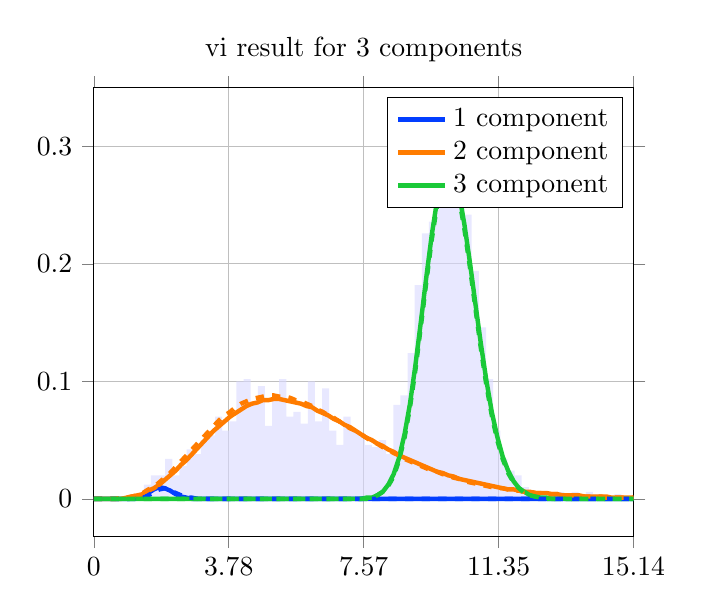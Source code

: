 \begin{tikzpicture}
\begin{axis}[title={vi result for 3 components}, yticklabel style={/pgf/number format/fixed,
            /pgf/number format/precision=3}, grid={major}, yminorgrids={true}, tick align={outside}, xtick={0.0,3.784,7.569,11.353,15.137}, xmin={0.0}, xmax={15.137}, scaled y ticks={false}]
    \addplot[ybar interval, fill={blue!15}, forget plot, opacity={0.6}, draw={none}, bar width={5.0e-6}]
        table[row sep={\\}]
        {
            \\
            1.4  0.012  \\
            1.6  0.02  \\
            1.8  0.02  \\
            2.0  0.034  \\
            2.2  0.02  \\
            2.4  0.028  \\
            2.6  0.042  \\
            2.8  0.038  \\
            3.0  0.05  \\
            3.2  0.054  \\
            3.4  0.07  \\
            3.6  0.058  \\
            3.8  0.066  \\
            4.0  0.1  \\
            4.2  0.102  \\
            4.4  0.08  \\
            4.6  0.096  \\
            4.8  0.062  \\
            5.0  0.088  \\
            5.2  0.102  \\
            5.4  0.07  \\
            5.6  0.074  \\
            5.8  0.064  \\
            6.0  0.1  \\
            6.2  0.066  \\
            6.4  0.094  \\
            6.6  0.058  \\
            6.8  0.046  \\
            7.0  0.07  \\
            7.2  0.058  \\
            7.4  0.056  \\
            7.6  0.046  \\
            7.8  0.044  \\
            8.0  0.05  \\
            8.2  0.038  \\
            8.4  0.08  \\
            8.6  0.088  \\
            8.8  0.124  \\
            9.0  0.182  \\
            9.2  0.226  \\
            9.4  0.236  \\
            9.6  0.262  \\
            9.8  0.318  \\
            10.0  0.254  \\
            10.2  0.274  \\
            10.4  0.242  \\
            10.6  0.194  \\
            10.8  0.146  \\
            11.0  0.102  \\
            11.2  0.058  \\
            11.4  0.034  \\
            11.6  0.024  \\
            11.8  0.02  \\
            12.0  0.01  \\
            12.2  0.004  \\
            12.4  0.006  \\
            12.6  0.002  \\
            12.8  0.004  \\
            13.0  0.006  \\
            13.2  0.002  \\
            13.4  0.006  \\
            13.6  0.002  \\
            13.8  0.006  \\
            14.0  0.004  \\
            14.2  0.0  \\
            14.4  0.0  \\
            14.6  0.004  \\
            14.8  0.002  \\
            15.0  0.002  \\
            15.2  0.0  \\
        }
        ;
    \addplot[style={{ultra thick}}, color={rgb,1:red,0.008;green,0.243;blue,1.0}]
        table[row sep={\\}]
        {
            \\
            0.0  0.0  \\
            0.153  7.243e-29  \\
            0.306  9.211e-19  \\
            0.459  2.041e-13  \\
            0.612  5.094e-10  \\
            0.765  1.088e-7  \\
            0.917  4.909e-6  \\
            1.07  7.573e-5  \\
            1.223  0.001  \\
            1.376  0.002  \\
            1.529  0.005  \\
            1.682  0.008  \\
            1.835  0.01  \\
            1.988  0.009  \\
            2.141  0.007  \\
            2.294  0.004  \\
            2.446  0.002  \\
            2.599  0.001  \\
            2.752  0.0  \\
            2.905  0.0  \\
            3.058  3.499e-5  \\
            3.211  9.759e-6  \\
            3.364  2.496e-6  \\
            3.517  5.902e-7  \\
            3.67  1.298e-7  \\
            3.823  2.673e-8  \\
            3.975  5.177e-9  \\
            4.128  9.479e-10  \\
            4.281  1.647e-10  \\
            4.434  2.726e-11  \\
            4.587  4.312e-12  \\
            4.74  6.538e-13  \\
            4.893  9.527e-14  \\
            5.046  1.338e-14  \\
            5.199  1.814e-15  \\
            5.352  2.379e-16  \\
            5.504  3.025e-17  \\
            5.657  3.735e-18  \\
            5.81  4.486e-19  \\
            5.963  5.246e-20  \\
            6.116  5.984e-21  \\
            6.269  6.665e-22  \\
            6.422  7.258e-23  \\
            6.575  7.734e-24  \\
            6.728  8.073e-25  \\
            6.881  8.263e-26  \\
            7.033  8.299e-27  \\
            7.186  8.187e-28  \\
            7.339  7.939e-29  \\
            7.492  7.572e-30  \\
            7.645  7.108e-31  \\
            7.798  6.571e-32  \\
            7.951  5.987e-33  \\
            8.104  5.379e-34  \\
            8.257  4.767e-35  \\
            8.41  4.17e-36  \\
            8.562  3.602e-37  \\
            8.715  3.074e-38  \\
            8.868  2.592e-39  \\
            9.021  2.162e-40  \\
            9.174  1.783e-41  \\
            9.327  1.455e-42  \\
            9.48  1.176e-43  \\
            9.633  9.404e-45  \\
            9.786  7.45e-46  \\
            9.939  5.848e-47  \\
            10.091  4.549e-48  \\
            10.244  3.508e-49  \\
            10.397  2.682e-50  \\
            10.55  2.034e-51  \\
            10.703  1.53e-52  \\
            10.856  1.142e-53  \\
            11.009  8.459e-55  \\
            11.162  6.221e-56  \\
            11.315  4.542e-57  \\
            11.468  3.293e-58  \\
            11.62  2.372e-59  \\
            11.773  1.697e-60  \\
            11.926  1.206e-61  \\
            12.079  8.522e-63  \\
            12.232  5.984e-64  \\
            12.385  4.177e-65  \\
            12.538  2.898e-66  \\
            12.691  2.0e-67  \\
            12.844  1.372e-68  \\
            12.997  9.367e-70  \\
            13.149  6.359e-71  \\
            13.302  4.295e-72  \\
            13.455  2.887e-73  \\
            13.608  1.93e-74  \\
            13.761  1.285e-75  \\
            13.914  8.511e-77  \\
            14.067  5.612e-78  \\
            14.22  3.684e-79  \\
            14.373  2.408e-80  \\
            14.526  1.567e-81  \\
            14.678  1.015e-82  \\
            14.831  6.551e-84  \\
            14.984  4.21e-85  \\
            15.137  2.695e-86  \\
        }
        ;
    \addlegendentry {1 component}
    \addplot[style={{ultra thick}}, color={rgb,1:red,1.0;green,0.486;blue,0.0}]
        table[row sep={\\}]
        {
            \\
            0.0  0.0  \\
            0.153  2.129e-7  \\
            0.306  6.194e-6  \\
            0.459  4.176e-5  \\
            0.612  0.0  \\
            0.765  0.0  \\
            0.917  0.001  \\
            1.07  0.002  \\
            1.223  0.003  \\
            1.376  0.004  \\
            1.529  0.007  \\
            1.682  0.009  \\
            1.835  0.012  \\
            1.988  0.016  \\
            2.141  0.02  \\
            2.294  0.024  \\
            2.446  0.029  \\
            2.599  0.033  \\
            2.752  0.038  \\
            2.905  0.043  \\
            3.058  0.048  \\
            3.211  0.053  \\
            3.364  0.058  \\
            3.517  0.062  \\
            3.67  0.066  \\
            3.823  0.07  \\
            3.975  0.073  \\
            4.128  0.076  \\
            4.281  0.079  \\
            4.434  0.081  \\
            4.587  0.082  \\
            4.74  0.084  \\
            4.893  0.084  \\
            5.046  0.085  \\
            5.199  0.085  \\
            5.352  0.084  \\
            5.504  0.083  \\
            5.657  0.082  \\
            5.81  0.081  \\
            5.963  0.079  \\
            6.116  0.078  \\
            6.269  0.075  \\
            6.422  0.073  \\
            6.575  0.071  \\
            6.728  0.068  \\
            6.881  0.066  \\
            7.033  0.063  \\
            7.186  0.061  \\
            7.339  0.058  \\
            7.492  0.055  \\
            7.645  0.052  \\
            7.798  0.05  \\
            7.951  0.047  \\
            8.104  0.045  \\
            8.257  0.042  \\
            8.41  0.04  \\
            8.562  0.037  \\
            8.715  0.035  \\
            8.868  0.033  \\
            9.021  0.031  \\
            9.174  0.029  \\
            9.327  0.027  \\
            9.48  0.025  \\
            9.633  0.023  \\
            9.786  0.022  \\
            9.939  0.02  \\
            10.091  0.019  \\
            10.244  0.017  \\
            10.397  0.016  \\
            10.55  0.015  \\
            10.703  0.014  \\
            10.856  0.013  \\
            11.009  0.012  \\
            11.162  0.011  \\
            11.315  0.01  \\
            11.468  0.009  \\
            11.62  0.008  \\
            11.773  0.008  \\
            11.926  0.007  \\
            12.079  0.006  \\
            12.232  0.006  \\
            12.385  0.005  \\
            12.538  0.005  \\
            12.691  0.005  \\
            12.844  0.004  \\
            12.997  0.004  \\
            13.149  0.003  \\
            13.302  0.003  \\
            13.455  0.003  \\
            13.608  0.003  \\
            13.761  0.002  \\
            13.914  0.002  \\
            14.067  0.002  \\
            14.22  0.002  \\
            14.373  0.002  \\
            14.526  0.001  \\
            14.678  0.001  \\
            14.831  0.001  \\
            14.984  0.001  \\
            15.137  0.001  \\
        }
        ;
    \addlegendentry {2 component}
    \addplot[style={{ultra thick}}, color={rgb,1:red,0.102;green,0.788;blue,0.22}]
        table[row sep={\\}]
        {
            \\
            0.0  0.0  \\
            0.153  1.97e-271  \\
            0.306  4.742e-214  \\
            0.459  5.036e-181  \\
            0.612  5.71e-158  \\
            0.765  2.225e-140  \\
            0.917  3.034e-126  \\
            1.07  1.705e-114  \\
            1.223  1.721e-104  \\
            1.376  8.064e-96  \\
            1.529  3.355e-88  \\
            1.682  1.967e-81  \\
            1.835  2.288e-75  \\
            1.988  6.842e-70  \\
            2.141  6.433e-65  \\
            2.294  2.232e-60  \\
            2.446  3.249e-56  \\
            2.599  2.205e-52  \\
            2.752  7.615e-49  \\
            2.905  1.44e-45  \\
            3.058  1.585e-42  \\
            3.211  1.071e-39  \\
            3.364  4.65e-37  \\
            3.517  1.349e-34  \\
            3.67  2.706e-32  \\
            3.823  3.868e-30  \\
            3.975  4.047e-28  \\
            4.128  3.173e-26  \\
            4.281  1.904e-24  \\
            4.434  8.906e-23  \\
            4.587  3.304e-21  \\
            4.74  9.869e-20  \\
            4.893  2.406e-18  \\
            5.046  4.849e-17  \\
            5.199  8.171e-16  \\
            5.352  1.163e-14  \\
            5.504  1.412e-13  \\
            5.657  1.474e-12  \\
            5.81  1.335e-11  \\
            5.963  1.056e-10  \\
            6.116  7.354e-10  \\
            6.269  4.531e-9  \\
            6.422  2.486e-8  \\
            6.575  1.221e-7  \\
            6.728  5.4e-7  \\
            6.881  2.158e-6  \\
            7.033  7.836e-6  \\
            7.186  2.594e-5  \\
            7.339  7.864e-5  \\
            7.492  0.0  \\
            7.645  0.001  \\
            7.798  0.001  \\
            7.951  0.003  \\
            8.104  0.006  \\
            8.257  0.012  \\
            8.41  0.021  \\
            8.562  0.035  \\
            8.715  0.055  \\
            8.868  0.081  \\
            9.021  0.114  \\
            9.174  0.151  \\
            9.327  0.189  \\
            9.48  0.225  \\
            9.633  0.255  \\
            9.786  0.274  \\
            9.939  0.282  \\
            10.091  0.277  \\
            10.244  0.26  \\
            10.397  0.233  \\
            10.55  0.201  \\
            10.703  0.166  \\
            10.856  0.132  \\
            11.009  0.101  \\
            11.162  0.074  \\
            11.315  0.053  \\
            11.468  0.036  \\
            11.62  0.024  \\
            11.773  0.015  \\
            11.926  0.009  \\
            12.079  0.006  \\
            12.232  0.003  \\
            12.385  0.002  \\
            12.538  0.001  \\
            12.691  0.001  \\
            12.844  0.0  \\
            12.997  0.0  \\
            13.149  6.843e-5  \\
            13.302  3.26e-5  \\
            13.455  1.514e-5  \\
            13.608  6.852e-6  \\
            13.761  3.027e-6  \\
            13.914  1.305e-6  \\
            14.067  5.497e-7  \\
            14.22  2.263e-7  \\
            14.373  9.106e-8  \\
            14.526  3.584e-8  \\
            14.678  1.381e-8  \\
            14.831  5.208e-9  \\
            14.984  1.924e-9  \\
            15.137  6.965e-10  \\
        }
        ;
    \addlegendentry {3 component}
    \addplot[style={{ultra thick, dashed}}, color={rgb,1:red,0.008;green,0.243;blue,1.0}]
        table[row sep={\\}]
        {
            \\
            0.0  0.0  \\
            0.153  2.724e-30  \\
            0.306  7.035e-20  \\
            0.459  2.436e-14  \\
            0.612  8.537e-11  \\
            0.765  2.414e-8  \\
            0.917  1.389e-6  \\
            1.07  2.664e-5  \\
            1.223  0.0  \\
            1.376  0.001  \\
            1.529  0.003  \\
            1.682  0.006  \\
            1.835  0.008  \\
            1.988  0.009  \\
            2.141  0.007  \\
            2.294  0.005  \\
            2.446  0.003  \\
            2.599  0.001  \\
            2.752  0.001  \\
            2.905  0.0  \\
            3.058  8.748e-5  \\
            3.211  2.755e-5  \\
            3.364  7.944e-6  \\
            3.517  2.113e-6  \\
            3.67  5.22e-7  \\
            3.823  1.205e-7  \\
            3.975  2.613e-8  \\
            4.128  5.35e-9  \\
            4.281  1.038e-9  \\
            4.434  1.917e-10  \\
            4.587  3.378e-11  \\
            4.74  5.701e-12  \\
            4.893  9.239e-13  \\
            5.046  1.441e-13  \\
            5.199  2.169e-14  \\
            5.352  3.157e-15  \\
            5.504  4.449e-16  \\
            5.657  6.085e-17  \\
            5.81  8.089e-18  \\
            5.963  1.047e-18  \\
            6.116  1.32e-19  \\
            6.269  1.624e-20  \\
            6.422  1.953e-21  \\
            6.575  2.297e-22  \\
            6.728  2.646e-23  \\
            6.881  2.986e-24  \\
            7.033  3.306e-25  \\
            7.186  3.593e-26  \\
            7.339  3.837e-27  \\
            7.492  4.028e-28  \\
            7.645  4.161e-29  \\
            7.798  4.232e-30  \\
            7.951  4.24e-31  \\
            8.104  4.187e-32  \\
            8.257  4.078e-33  \\
            8.41  3.919e-34  \\
            8.562  3.718e-35  \\
            8.715  3.483e-36  \\
            8.868  3.225e-37  \\
            9.021  2.951e-38  \\
            9.174  2.67e-39  \\
            9.327  2.39e-40  \\
            9.48  2.117e-41  \\
            9.633  1.856e-42  \\
            9.786  1.612e-43  \\
            9.939  1.386e-44  \\
            10.091  1.181e-45  \\
            10.244  9.977e-47  \\
            10.397  8.353e-48  \\
            10.55  6.935e-49  \\
            10.703  5.711e-50  \\
            10.856  4.665e-51  \\
            11.009  3.782e-52  \\
            11.162  3.042e-53  \\
            11.315  2.43e-54  \\
            11.468  1.927e-55  \\
            11.62  1.517e-56  \\
            11.773  1.187e-57  \\
            11.926  9.224e-59  \\
            12.079  7.122e-60  \\
            12.232  5.465e-61  \\
            12.385  4.168e-62  \\
            12.538  3.16e-63  \\
            12.691  2.382e-64  \\
            12.844  1.785e-65  \\
            12.997  1.331e-66  \\
            13.149  9.864e-68  \\
            13.302  7.274e-69  \\
            13.455  5.337e-70  \\
            13.608  3.896e-71  \\
            13.761  2.83e-72  \\
            13.914  2.046e-73  \\
            14.067  1.472e-74  \\
            14.22  1.054e-75  \\
            14.373  7.516e-77  \\
            14.526  5.335e-78  \\
            14.678  3.771e-79  \\
            14.831  2.654e-80  \\
            14.984  1.86e-81  \\
            15.137  1.298e-82  \\
        }
        ;
    \addplot[style={{ultra thick, dashed}}, color={rgb,1:red,1.0;green,0.486;blue,0.0}]
        table[row sep={\\}]
        {
            \\
            0.0  0.0  \\
            0.153  2.99e-7  \\
            0.306  8.212e-6  \\
            0.459  5.352e-5  \\
            0.612  0.0  \\
            0.765  0.001  \\
            0.917  0.001  \\
            1.07  0.002  \\
            1.223  0.003  \\
            1.376  0.005  \\
            1.529  0.008  \\
            1.682  0.01  \\
            1.835  0.014  \\
            1.988  0.018  \\
            2.141  0.022  \\
            2.294  0.027  \\
            2.446  0.032  \\
            2.599  0.037  \\
            2.752  0.042  \\
            2.905  0.047  \\
            3.058  0.052  \\
            3.211  0.057  \\
            3.364  0.062  \\
            3.517  0.067  \\
            3.67  0.071  \\
            3.823  0.074  \\
            3.975  0.078  \\
            4.128  0.081  \\
            4.281  0.083  \\
            4.434  0.085  \\
            4.587  0.086  \\
            4.74  0.087  \\
            4.893  0.088  \\
            5.046  0.088  \\
            5.199  0.087  \\
            5.352  0.087  \\
            5.504  0.086  \\
            5.657  0.084  \\
            5.81  0.083  \\
            5.963  0.081  \\
            6.116  0.079  \\
            6.269  0.076  \\
            6.422  0.074  \\
            6.575  0.071  \\
            6.728  0.069  \\
            6.881  0.066  \\
            7.033  0.063  \\
            7.186  0.06  \\
            7.339  0.058  \\
            7.492  0.055  \\
            7.645  0.052  \\
            7.798  0.049  \\
            7.951  0.047  \\
            8.104  0.044  \\
            8.257  0.042  \\
            8.41  0.039  \\
            8.562  0.037  \\
            8.715  0.034  \\
            8.868  0.032  \\
            9.021  0.03  \\
            9.174  0.028  \\
            9.327  0.026  \\
            9.48  0.024  \\
            9.633  0.023  \\
            9.786  0.021  \\
            9.939  0.02  \\
            10.091  0.018  \\
            10.244  0.017  \\
            10.397  0.015  \\
            10.55  0.014  \\
            10.703  0.013  \\
            10.856  0.012  \\
            11.009  0.011  \\
            11.162  0.01  \\
            11.315  0.009  \\
            11.468  0.009  \\
            11.62  0.008  \\
            11.773  0.007  \\
            11.926  0.007  \\
            12.079  0.006  \\
            12.232  0.006  \\
            12.385  0.005  \\
            12.538  0.005  \\
            12.691  0.004  \\
            12.844  0.004  \\
            12.997  0.004  \\
            13.149  0.003  \\
            13.302  0.003  \\
            13.455  0.003  \\
            13.608  0.002  \\
            13.761  0.002  \\
            13.914  0.002  \\
            14.067  0.002  \\
            14.22  0.002  \\
            14.373  0.001  \\
            14.526  0.001  \\
            14.678  0.001  \\
            14.831  0.001  \\
            14.984  0.001  \\
            15.137  0.001  \\
        }
        ;
    \addplot[style={{ultra thick, dashed}}, color={rgb,1:red,0.102;green,0.788;blue,0.22}]
        table[row sep={\\}]
        {
            \\
            0.0  0.0  \\
            0.153  4.7e-277  \\
            0.306  1.774e-218  \\
            0.459  9.185e-185  \\
            0.612  3.146e-161  \\
            0.765  2.85e-143  \\
            0.917  7.653e-129  \\
            1.07  7.554e-117  \\
            1.223  1.232e-106  \\
            1.376  8.745e-98  \\
            1.529  5.241e-90  \\
            1.682  4.251e-83  \\
            1.835  6.612e-77  \\
            1.988  2.57e-71  \\
            2.141  3.066e-66  \\
            2.294  1.322e-61  \\
            2.446  2.349e-57  \\
            2.599  1.915e-53  \\
            2.752  7.835e-50  \\
            2.905  1.733e-46  \\
            3.058  2.206e-43  \\
            3.211  1.707e-40  \\
            3.364  8.406e-38  \\
            3.517  2.743e-35  \\
            3.67  6.143e-33  \\
            3.823  9.735e-31  \\
            3.975  1.122e-28  \\
            4.128  9.627e-27  \\
            4.281  6.287e-25  \\
            4.434  3.185e-23  \\
            4.587  1.274e-21  \\
            4.74  4.081e-20  \\
            4.893  1.063e-18  \\
            5.046  2.28e-17  \\
            5.199  4.073e-16  \\
            5.352  6.124e-15  \\
            5.504  7.827e-14  \\
            5.657  8.58e-13  \\
            5.81  8.132e-12  \\
            5.963  6.715e-11  \\
            6.116  4.865e-10  \\
            6.269  3.112e-9  \\
            6.422  1.768e-8  \\
            6.575  8.976e-8  \\
            6.728  4.091e-7  \\
            6.881  1.683e-6  \\
            7.033  6.273e-6  \\
            7.186  2.128e-5  \\
            7.339  6.599e-5  \\
            7.492  0.0  \\
            7.645  0.0  \\
            7.798  0.001  \\
            7.951  0.003  \\
            8.104  0.006  \\
            8.257  0.011  \\
            8.41  0.019  \\
            8.562  0.033  \\
            8.715  0.052  \\
            8.868  0.078  \\
            9.021  0.11  \\
            9.174  0.147  \\
            9.327  0.185  \\
            9.48  0.221  \\
            9.633  0.251  \\
            9.786  0.271  \\
            9.939  0.279  \\
            10.091  0.273  \\
            10.244  0.256  \\
            10.397  0.229  \\
            10.55  0.197  \\
            10.703  0.162  \\
            10.856  0.128  \\
            11.009  0.097  \\
            11.162  0.071  \\
            11.315  0.05  \\
            11.468  0.034  \\
            11.62  0.022  \\
            11.773  0.014  \\
            11.926  0.009  \\
            12.079  0.005  \\
            12.232  0.003  \\
            12.385  0.002  \\
            12.538  0.001  \\
            12.691  0.0  \\
            12.844  0.0  \\
            12.997  0.0  \\
            13.149  5.633e-5  \\
            13.302  2.641e-5  \\
            13.455  1.206e-5  \\
            13.608  5.369e-6  \\
            13.761  2.331e-6  \\
            13.914  9.872e-7  \\
            14.067  4.082e-7  \\
            14.22  1.649e-7  \\
            14.373  6.507e-8  \\
            14.526  2.511e-8  \\
            14.678  9.479e-9  \\
            14.831  3.502e-9  \\
            14.984  1.267e-9  \\
            15.137  4.487e-10  \\
        }
        ;
\end{axis}
\end{tikzpicture}
